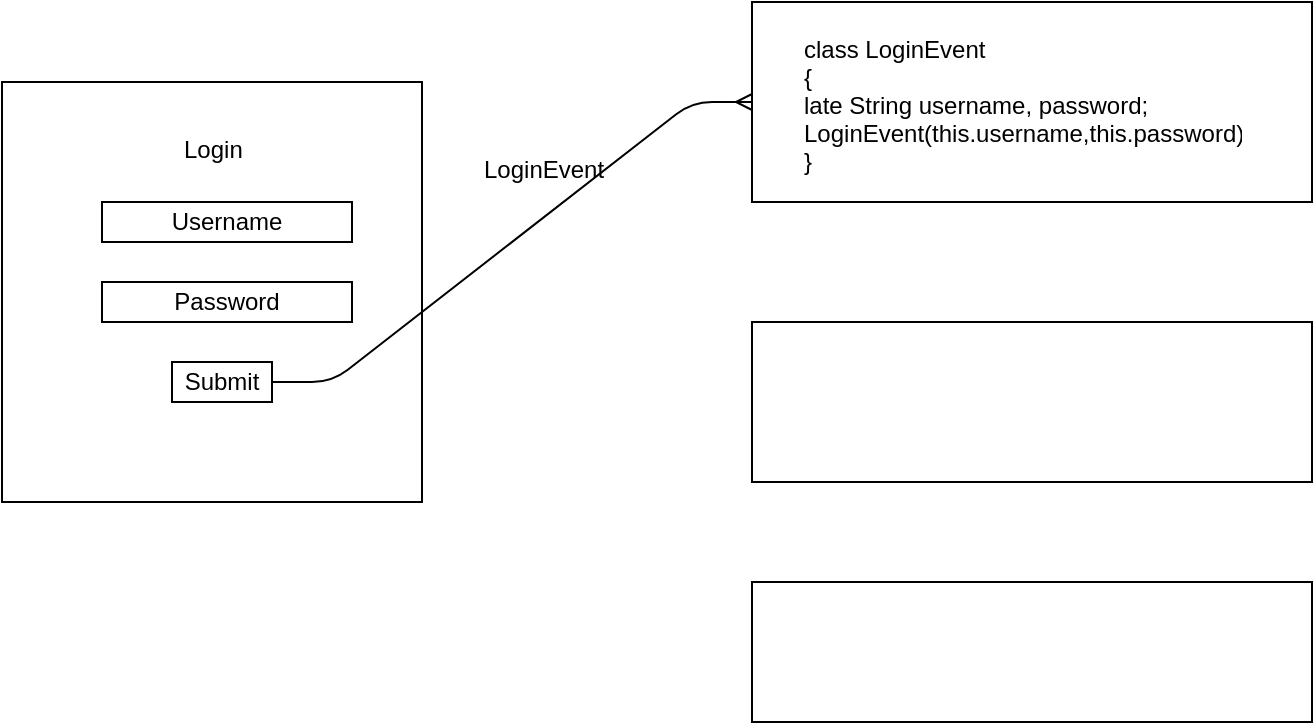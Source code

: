 <mxfile version="14.9.6" type="github">
  <diagram id="pxMbGjhxvE2CzqyP1hJF" name="Page-1">
    <mxGraphModel dx="868" dy="482" grid="1" gridSize="10" guides="1" tooltips="1" connect="1" arrows="1" fold="1" page="1" pageScale="1" pageWidth="850" pageHeight="1100" math="0" shadow="0">
      <root>
        <mxCell id="0" />
        <mxCell id="1" parent="0" />
        <mxCell id="L8xHCt0ksTSfUMufu73G-1" value="" style="whiteSpace=wrap;html=1;aspect=fixed;" vertex="1" parent="1">
          <mxGeometry x="65" y="50" width="210" height="210" as="geometry" />
        </mxCell>
        <mxCell id="L8xHCt0ksTSfUMufu73G-3" value="" style="rounded=0;whiteSpace=wrap;html=1;" vertex="1" parent="1">
          <mxGeometry x="440" y="170" width="280" height="80" as="geometry" />
        </mxCell>
        <mxCell id="L8xHCt0ksTSfUMufu73G-4" value="" style="rounded=0;whiteSpace=wrap;html=1;" vertex="1" parent="1">
          <mxGeometry x="440" y="10" width="280" height="100" as="geometry" />
        </mxCell>
        <mxCell id="L8xHCt0ksTSfUMufu73G-5" value="" style="rounded=0;whiteSpace=wrap;html=1;" vertex="1" parent="1">
          <mxGeometry x="440" y="300" width="280" height="70" as="geometry" />
        </mxCell>
        <mxCell id="L8xHCt0ksTSfUMufu73G-12" value="" style="edgeStyle=entityRelationEdgeStyle;fontSize=12;html=1;endArrow=ERmany;entryX=0;entryY=0.5;entryDx=0;entryDy=0;" edge="1" parent="1" target="L8xHCt0ksTSfUMufu73G-4">
          <mxGeometry width="100" height="100" relative="1" as="geometry">
            <mxPoint x="200" y="200" as="sourcePoint" />
            <mxPoint x="300" y="100" as="targetPoint" />
          </mxGeometry>
        </mxCell>
        <mxCell id="L8xHCt0ksTSfUMufu73G-15" value="Submit" style="whiteSpace=wrap;html=1;align=center;" vertex="1" parent="1">
          <mxGeometry x="150" y="190" width="50" height="20" as="geometry" />
        </mxCell>
        <mxCell id="L8xHCt0ksTSfUMufu73G-16" value="Username" style="whiteSpace=wrap;html=1;align=center;" vertex="1" parent="1">
          <mxGeometry x="115" y="110" width="125" height="20" as="geometry" />
        </mxCell>
        <mxCell id="L8xHCt0ksTSfUMufu73G-17" value="Password" style="whiteSpace=wrap;html=1;align=center;" vertex="1" parent="1">
          <mxGeometry x="115" y="150" width="125" height="20" as="geometry" />
        </mxCell>
        <mxCell id="L8xHCt0ksTSfUMufu73G-19" value="Login" style="text;strokeColor=none;fillColor=none;spacingLeft=4;spacingRight=4;overflow=hidden;rotatable=0;points=[[0,0.5],[1,0.5]];portConstraint=eastwest;fontSize=12;" vertex="1" parent="1">
          <mxGeometry x="150" y="70" width="40" height="30" as="geometry" />
        </mxCell>
        <mxCell id="L8xHCt0ksTSfUMufu73G-20" value="class LoginEvent&#xa;{&#xa; late String username, password;&#xa; LoginEvent(this.username,this.password);&#xa;}" style="text;strokeColor=none;fillColor=none;spacingLeft=4;spacingRight=4;overflow=hidden;rotatable=0;points=[[0,0.5],[1,0.5]];portConstraint=eastwest;fontSize=12;" vertex="1" parent="1">
          <mxGeometry x="460" y="20" width="230" height="80" as="geometry" />
        </mxCell>
        <mxCell id="L8xHCt0ksTSfUMufu73G-21" value="LoginEvent" style="text;strokeColor=none;fillColor=none;spacingLeft=4;spacingRight=4;overflow=hidden;rotatable=0;points=[[0,0.5],[1,0.5]];portConstraint=eastwest;fontSize=12;" vertex="1" parent="1">
          <mxGeometry x="300" y="80" width="100" height="30" as="geometry" />
        </mxCell>
      </root>
    </mxGraphModel>
  </diagram>
</mxfile>
